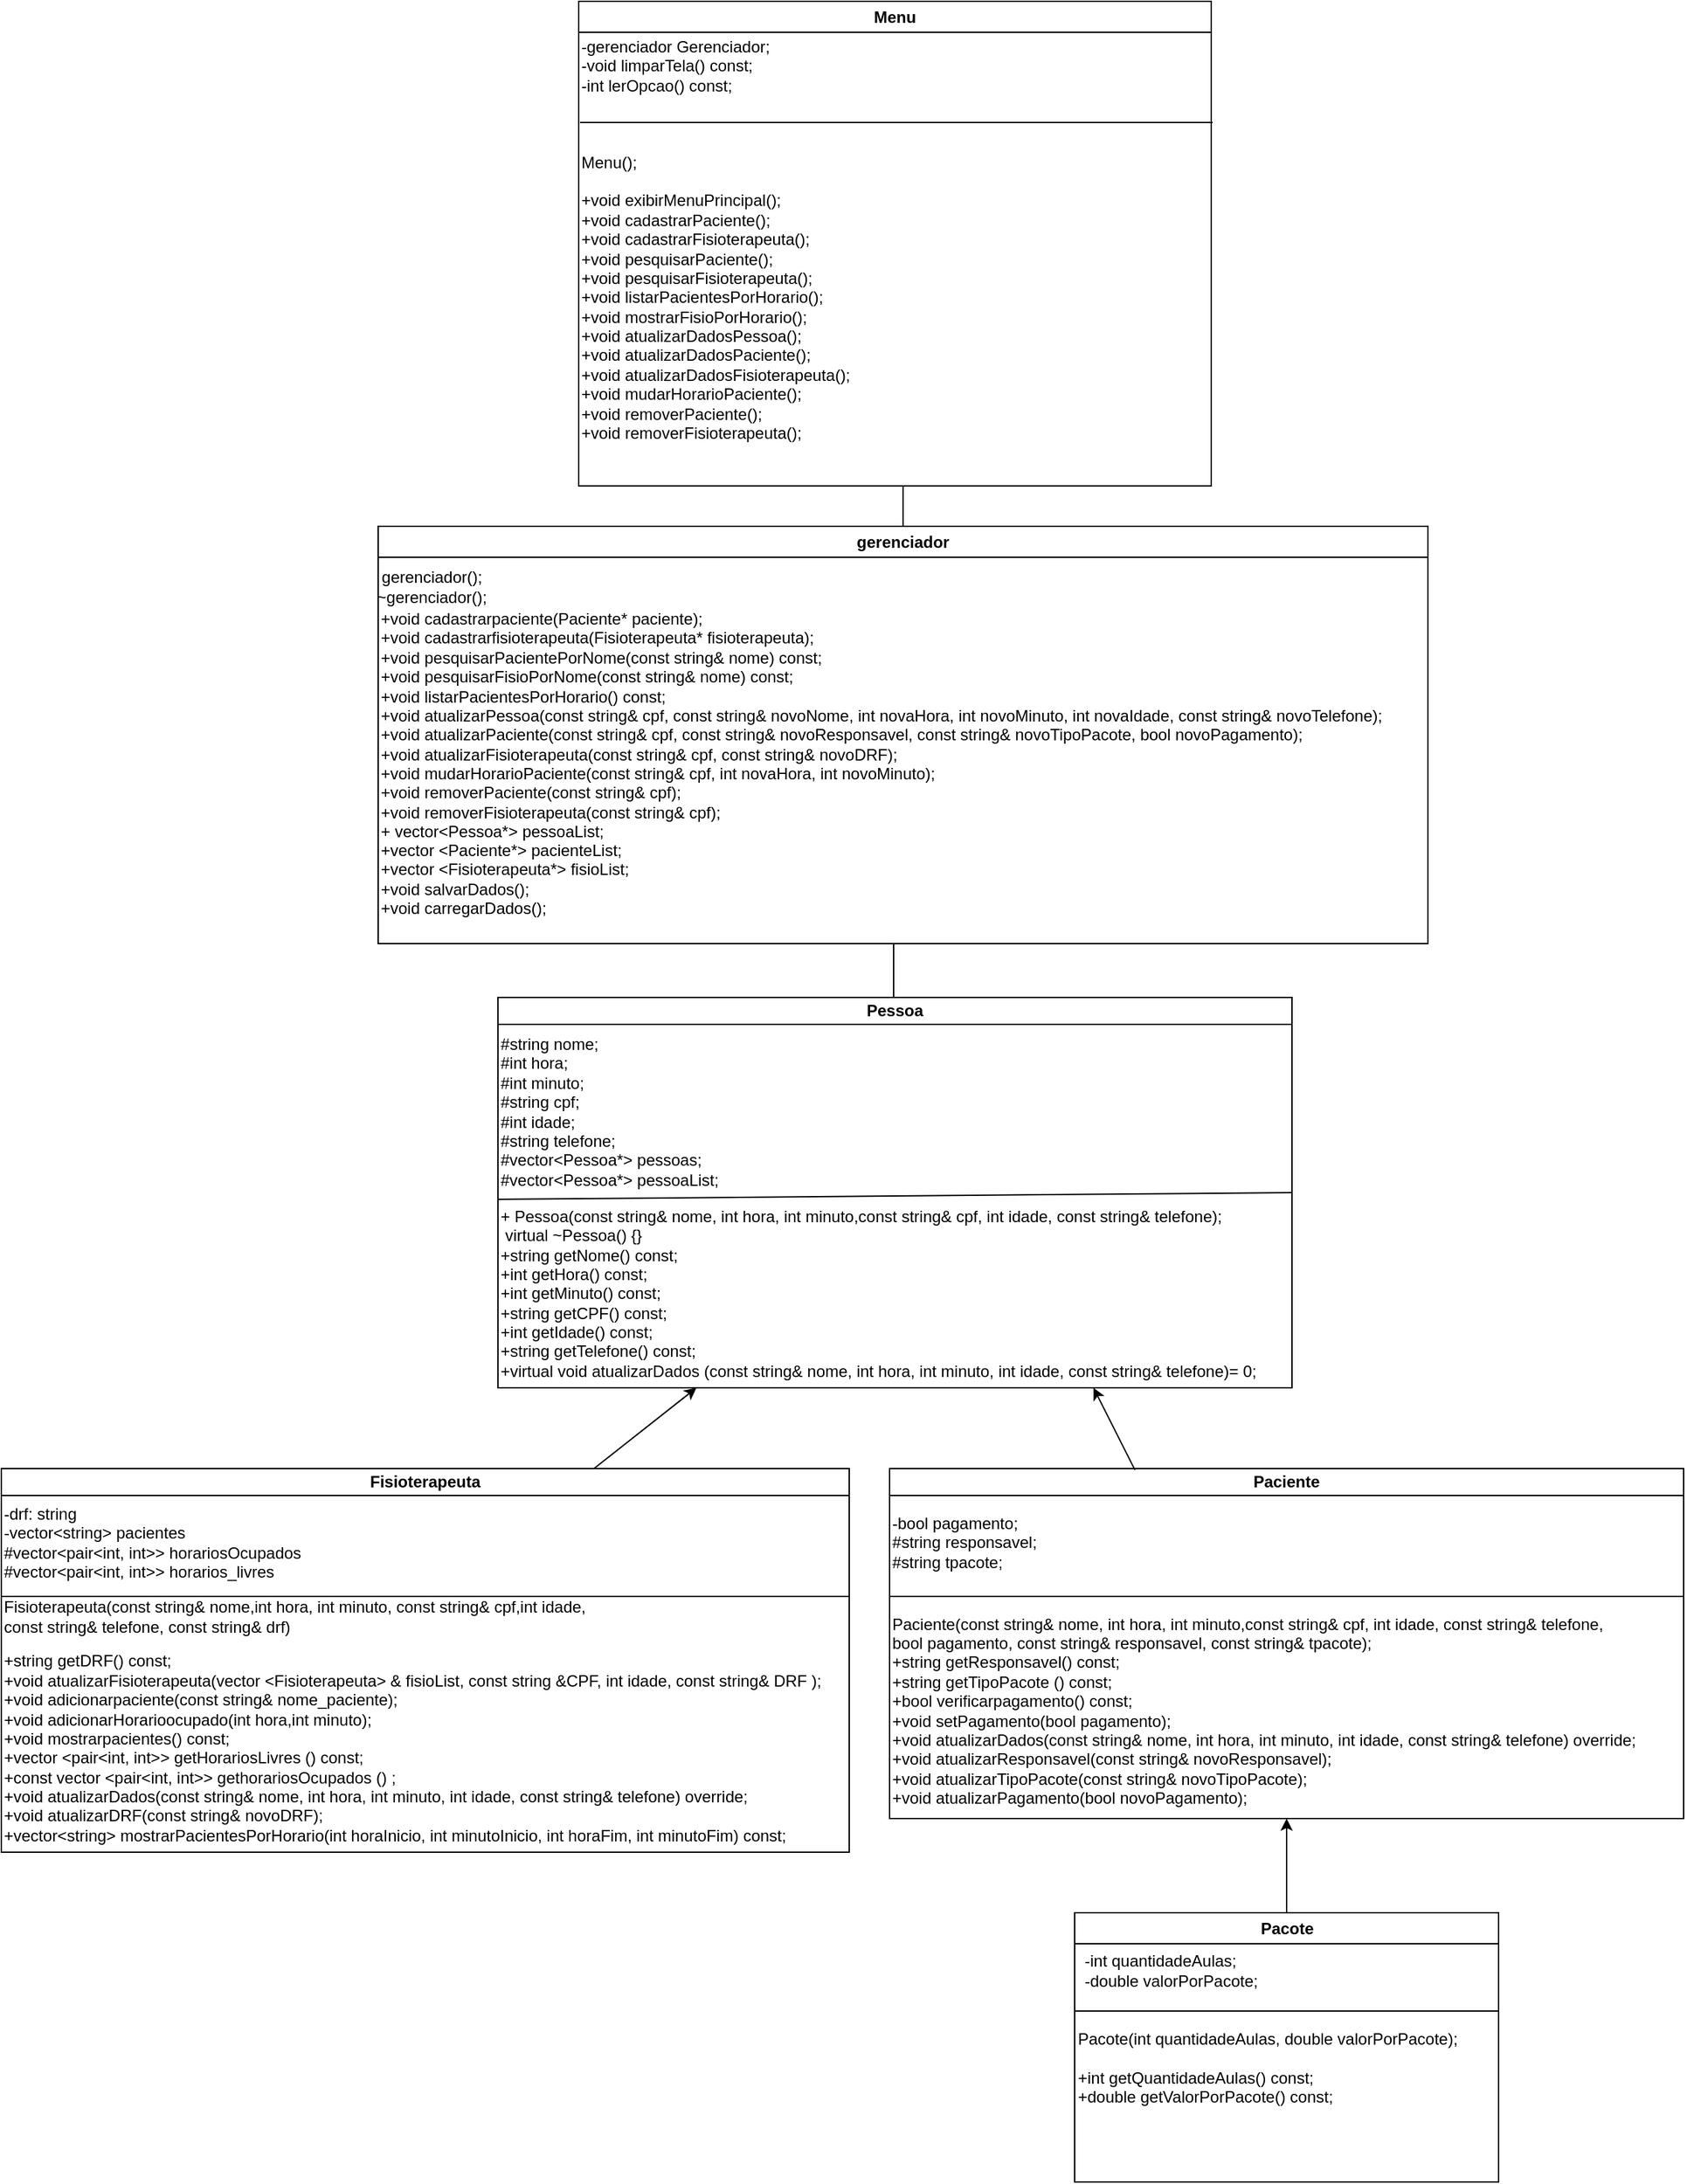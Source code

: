 <mxfile version="24.7.10">
  <diagram name="Página-1" id="O_KCxSnMXbxwiuxBqIPB">
    <mxGraphModel grid="1" page="1" gridSize="10" guides="1" tooltips="1" connect="1" arrows="1" fold="1" pageScale="1" pageWidth="827" pageHeight="1169" math="0" shadow="0">
      <root>
        <mxCell id="0" />
        <mxCell id="1" parent="0" />
        <mxCell id="G3m4osRAae25aZZDrZEH-3" value="Pessoa" style="swimlane;whiteSpace=wrap;html=1;startSize=20;" vertex="1" parent="1">
          <mxGeometry x="119" y="550" width="590" height="290" as="geometry" />
        </mxCell>
        <mxCell id="G3m4osRAae25aZZDrZEH-6" value="&lt;div style=&quot;&quot;&gt;&lt;span style=&quot;background-color: initial;&quot;&gt;#&lt;/span&gt;&lt;span style=&quot;background-color: initial;&quot;&gt;string nome;&lt;/span&gt;&lt;/div&gt;&lt;div style=&quot;&quot;&gt;#int hora;&lt;/div&gt;&lt;div style=&quot;&quot;&gt;#int minuto;&lt;/div&gt;&lt;div style=&quot;&quot;&gt;#string cpf;&lt;/div&gt;&lt;div style=&quot;&quot;&gt;#int idade;&lt;/div&gt;&lt;div style=&quot;&quot;&gt;#string telefone;&lt;/div&gt;&lt;div style=&quot;&quot;&gt;#vector&amp;lt;Pessoa*&amp;gt; pessoas;&lt;/div&gt;&lt;div style=&quot;&quot;&gt;#vector&amp;lt;Pessoa*&amp;gt; pessoaList;&lt;/div&gt;" style="text;html=1;align=left;verticalAlign=middle;resizable=0;points=[];autosize=1;strokeColor=none;fillColor=none;" vertex="1" parent="G3m4osRAae25aZZDrZEH-3">
          <mxGeometry y="20" width="190" height="130" as="geometry" />
        </mxCell>
        <mxCell id="G3m4osRAae25aZZDrZEH-7" value="" style="endArrow=none;html=1;rounded=0;entryX=1;entryY=0.5;entryDx=0;entryDy=0;" edge="1" parent="G3m4osRAae25aZZDrZEH-3" target="G3m4osRAae25aZZDrZEH-3">
          <mxGeometry width="50" height="50" relative="1" as="geometry">
            <mxPoint y="150" as="sourcePoint" />
            <mxPoint x="200" y="150" as="targetPoint" />
          </mxGeometry>
        </mxCell>
        <mxCell id="G3m4osRAae25aZZDrZEH-8" value="+&lt;span style=&quot;background-color: initial;&quot;&gt;&amp;nbsp;Pessoa(const string&amp;amp; nome, int hora, int minuto,const string&amp;amp; cpf, int idade, const string&amp;amp; telefone);&lt;/span&gt;&lt;div&gt;&amp;nbsp;virtual ~Pessoa() {}&amp;nbsp;&lt;/div&gt;&lt;div&gt;+string getNome() const;&lt;/div&gt;&lt;div&gt;+int getHora() const;&lt;/div&gt;&lt;div&gt;+int getMinuto() const;&lt;/div&gt;&lt;div&gt;+string getCPF() const;&lt;/div&gt;&lt;div&gt;+int getIdade() const;&lt;/div&gt;&lt;div&gt;+string getTelefone() const;&lt;/div&gt;&lt;div&gt;&lt;span style=&quot;background-color: initial;&quot;&gt;+virtual void atualizarDados (const string&amp;amp; nome, int hora, int minuto, int idade, const string&amp;amp; telefone)= 0;&lt;/span&gt;&lt;/div&gt;" style="text;html=1;align=left;verticalAlign=middle;resizable=0;points=[];autosize=1;strokeColor=none;fillColor=none;" vertex="1" parent="G3m4osRAae25aZZDrZEH-3">
          <mxGeometry y="150" width="590" height="140" as="geometry" />
        </mxCell>
        <mxCell id="G3m4osRAae25aZZDrZEH-9" value="Fisioterapeuta" style="swimlane;whiteSpace=wrap;html=1;startSize=20;" vertex="1" parent="1">
          <mxGeometry x="-250" y="900" width="630" height="285" as="geometry" />
        </mxCell>
        <mxCell id="G3m4osRAae25aZZDrZEH-11" value="" style="endArrow=none;html=1;rounded=0;" edge="1" parent="G3m4osRAae25aZZDrZEH-9">
          <mxGeometry width="50" height="50" relative="1" as="geometry">
            <mxPoint y="95" as="sourcePoint" />
            <mxPoint x="630" y="95" as="targetPoint" />
          </mxGeometry>
        </mxCell>
        <mxCell id="htdBT8kQhpIJqPni-b6F-2" value="-drf: string&lt;div style=&quot;&quot;&gt;-vector&amp;lt;string&amp;gt; pacientes&lt;/div&gt;&lt;div style=&quot;&quot;&gt;&lt;span style=&quot;background-color: initial;&quot;&gt;#vector&amp;lt;pair&amp;lt;int, int&amp;gt;&amp;gt; horariosOcupados&lt;/span&gt;&lt;br&gt;&lt;/div&gt;&lt;div style=&quot;&quot;&gt;&lt;span style=&quot;background-color: initial;&quot;&gt;#vector&amp;lt;pair&amp;lt;int, int&amp;gt;&amp;gt; horarios_livres&lt;/span&gt;&lt;/div&gt;" style="text;html=1;align=left;verticalAlign=middle;resizable=0;points=[];autosize=1;strokeColor=none;fillColor=none;" vertex="1" parent="G3m4osRAae25aZZDrZEH-9">
          <mxGeometry y="20" width="240" height="70" as="geometry" />
        </mxCell>
        <mxCell id="htdBT8kQhpIJqPni-b6F-1" value="&lt;div style=&quot;&quot;&gt;&lt;span style=&quot;background-color: initial;&quot;&gt;Fisioterapeuta(const string&amp;amp; nome,&lt;/span&gt;&lt;span style=&quot;background-color: initial;&quot;&gt;int hora,&amp;nbsp;&lt;/span&gt;&lt;span style=&quot;background-color: initial;&quot;&gt;int minuto,&amp;nbsp;&lt;/span&gt;&lt;span style=&quot;background-color: initial;&quot;&gt;const string&amp;amp; cpf,&lt;/span&gt;&lt;span style=&quot;background-color: initial;&quot;&gt;int idade,&amp;nbsp;&lt;/span&gt;&lt;/div&gt;&lt;div style=&quot;&quot;&gt;&lt;span style=&quot;background-color: initial;&quot;&gt;const string&amp;amp; telefone,&amp;nbsp;&lt;/span&gt;&lt;span style=&quot;background-color: initial;&quot;&gt;const string&amp;amp; drf)&lt;/span&gt;&lt;/div&gt;" style="text;html=1;align=left;verticalAlign=middle;resizable=0;points=[];autosize=1;strokeColor=none;fillColor=none;" vertex="1" parent="G3m4osRAae25aZZDrZEH-9">
          <mxGeometry y="90" width="460" height="40" as="geometry" />
        </mxCell>
        <mxCell id="htdBT8kQhpIJqPni-b6F-4" value="&lt;div&gt;+&lt;span style=&quot;background-color: initial;&quot;&gt;string getDRF() const;&lt;/span&gt;&lt;/div&gt;&lt;div&gt;+void atualizarFisioterapeuta(vector &amp;lt;Fisioterapeuta&amp;gt; &amp;amp; fisioList, const string &amp;amp;CPF, int idade, const string&amp;amp; DRF );&lt;/div&gt;&lt;div&gt;+void adicionarpaciente(const string&amp;amp; nome_paciente);&lt;/div&gt;&lt;div&gt;+void adicionarHorarioocupado(int hora,int minuto);&lt;/div&gt;&lt;div&gt;+void mostrarpacientes() const;&lt;/div&gt;&lt;div&gt;+vector &amp;lt;pair&amp;lt;int, int&amp;gt;&amp;gt; getHorariosLivres () const;&lt;/div&gt;&lt;div&gt;&lt;div&gt;+&lt;span style=&quot;background-color: initial;&quot;&gt;const&amp;nbsp;&lt;/span&gt;&lt;span style=&quot;background-color: initial;&quot;&gt;vector &amp;lt;pair&amp;lt;int, int&amp;gt;&amp;gt; gethorariosOcupados () ;&lt;/span&gt;&lt;/div&gt;&lt;/div&gt;&lt;div&gt;&lt;span style=&quot;background-color: initial;&quot;&gt;+void atualizarDados(const string&amp;amp; nome, int hora, int minuto, int idade, const string&amp;amp; telefone) override;&lt;/span&gt;&lt;br&gt;&lt;/div&gt;&lt;div&gt;+void atualizarDRF(const string&amp;amp; novoDRF);&lt;/div&gt;&lt;div&gt;+vector&amp;lt;string&amp;gt; mostrarPacientesPorHorario(int horaInicio, int minutoInicio, int horaFim, int minutoFim) const;&lt;/div&gt;&lt;div&gt;&lt;br&gt;&lt;/div&gt;" style="text;html=1;align=left;verticalAlign=middle;resizable=0;points=[];autosize=1;strokeColor=none;fillColor=none;" vertex="1" parent="G3m4osRAae25aZZDrZEH-9">
          <mxGeometry y="130" width="630" height="170" as="geometry" />
        </mxCell>
        <mxCell id="G3m4osRAae25aZZDrZEH-13" value="&lt;font style=&quot;vertical-align: inherit;&quot;&gt;&lt;font style=&quot;vertical-align: inherit;&quot;&gt;Pacote&lt;/font&gt;&lt;/font&gt;" style="swimlane;whiteSpace=wrap;html=1;" vertex="1" parent="1">
          <mxGeometry x="547.5" y="1230" width="315" height="200" as="geometry" />
        </mxCell>
        <mxCell id="mawIJAWK86mIXiaCxJ28-10" value="-&lt;span style=&quot;background-color: initial;&quot;&gt;int quantidadeAulas;&lt;/span&gt;&lt;div&gt;-double valorPorPacote;&lt;/div&gt;" style="text;html=1;align=left;verticalAlign=middle;resizable=0;points=[];autosize=1;strokeColor=none;fillColor=none;" vertex="1" parent="G3m4osRAae25aZZDrZEH-13">
          <mxGeometry x="5" y="23" width="150" height="40" as="geometry" />
        </mxCell>
        <mxCell id="mawIJAWK86mIXiaCxJ28-11" value="" style="endArrow=none;html=1;rounded=0;" edge="1" parent="G3m4osRAae25aZZDrZEH-13">
          <mxGeometry width="50" height="50" relative="1" as="geometry">
            <mxPoint y="73" as="sourcePoint" />
            <mxPoint x="315" y="73" as="targetPoint" />
          </mxGeometry>
        </mxCell>
        <mxCell id="mawIJAWK86mIXiaCxJ28-12" value="&lt;span style=&quot;background-color: initial;&quot;&gt;Pacote(int quantidadeAulas, double valorPorPacote);&lt;/span&gt;&lt;div&gt;&lt;br&gt;&lt;/div&gt;&lt;div&gt;+int getQuantidadeAulas() const;&lt;/div&gt;&lt;div&gt;+double getValorPorPacote() const;&lt;/div&gt;" style="text;html=1;align=left;verticalAlign=middle;resizable=0;points=[];autosize=1;strokeColor=none;fillColor=none;" vertex="1" parent="G3m4osRAae25aZZDrZEH-13">
          <mxGeometry y="80" width="310" height="70" as="geometry" />
        </mxCell>
        <mxCell id="G3m4osRAae25aZZDrZEH-14" value="Paciente" style="swimlane;whiteSpace=wrap;html=1;startSize=20;" vertex="1" parent="1">
          <mxGeometry x="410" y="900" width="590" height="260" as="geometry" />
        </mxCell>
        <mxCell id="G3m4osRAae25aZZDrZEH-15" value="" style="endArrow=none;html=1;rounded=0;" edge="1" parent="G3m4osRAae25aZZDrZEH-14">
          <mxGeometry width="50" height="50" relative="1" as="geometry">
            <mxPoint y="95" as="sourcePoint" />
            <mxPoint x="590" y="95" as="targetPoint" />
          </mxGeometry>
        </mxCell>
        <mxCell id="sKz8r6Hxp1ZSa1gsHCwT-9" value="-bool pagamento;&lt;div&gt;#&lt;span style=&quot;background-color: initial;&quot;&gt;string responsavel;&lt;/span&gt;&lt;/div&gt;&lt;div&gt;#string tpacote;&lt;/div&gt;" style="text;html=1;align=left;verticalAlign=middle;resizable=0;points=[];autosize=1;strokeColor=none;fillColor=none;" vertex="1" parent="G3m4osRAae25aZZDrZEH-14">
          <mxGeometry y="25" width="130" height="60" as="geometry" />
        </mxCell>
        <mxCell id="sKz8r6Hxp1ZSa1gsHCwT-10" value="&lt;div&gt;Paciente(const string&amp;amp; nome, int hora, int minuto,&lt;span style=&quot;background-color: initial;&quot;&gt;const string&amp;amp; cpf, int idade, const string&amp;amp; telefone,&amp;nbsp;&lt;/span&gt;&lt;/div&gt;&lt;div&gt;&lt;span style=&quot;background-color: initial;&quot;&gt;bool pagamento, const string&amp;amp; responsavel,&amp;nbsp;&lt;/span&gt;&lt;span style=&quot;background-color: initial;&quot;&gt;const string&amp;amp; tpacote);&lt;/span&gt;&lt;/div&gt;&lt;div&gt;+string getResponsavel() const;&lt;/div&gt;&lt;div&gt;+string getTipoPacote () const;&lt;/div&gt;&lt;div&gt;+bool verificarpagamento() const;&lt;/div&gt;&lt;div&gt;+void setPagamento(bool pagamento);&lt;/div&gt;&lt;div&gt;+void atualizarDados(const string&amp;amp; nome, int hora, int minuto, int idade, const string&amp;amp; telefone) override;&lt;/div&gt;&lt;div&gt;+void atualizarResponsavel(const string&amp;amp; novoResponsavel);&lt;/div&gt;&lt;div&gt;+void atualizarTipoPacote(const string&amp;amp; novoTipoPacote);&lt;/div&gt;&lt;div&gt;+void atualizarPagamento(bool novoPagamento);&lt;/div&gt;" style="text;html=1;align=left;verticalAlign=middle;resizable=0;points=[];autosize=1;strokeColor=none;fillColor=none;" vertex="1" parent="G3m4osRAae25aZZDrZEH-14">
          <mxGeometry y="100" width="580" height="160" as="geometry" />
        </mxCell>
        <mxCell id="G3m4osRAae25aZZDrZEH-16" value="gerenciador" style="swimlane;whiteSpace=wrap;html=1;" vertex="1" parent="1">
          <mxGeometry x="30" y="200" width="780" height="310" as="geometry" />
        </mxCell>
        <mxCell id="sKz8r6Hxp1ZSa1gsHCwT-3" value="+ vector&amp;lt;Pessoa*&amp;gt; pessoaList;&lt;div&gt;&lt;span style=&quot;background-color: initial;&quot;&gt;+vector &amp;lt;Paciente*&amp;gt; pacienteList;&lt;/span&gt;&lt;/div&gt;&lt;div&gt;+vector &amp;lt;Fisioterapeuta*&amp;gt; fisioList;&lt;/div&gt;&lt;div&gt;+void salvarDados();&lt;/div&gt;&lt;div&gt;+void carregarDados();&lt;/div&gt;" style="text;html=1;align=left;verticalAlign=middle;resizable=0;points=[];autosize=1;strokeColor=none;fillColor=none;" vertex="1" parent="G3m4osRAae25aZZDrZEH-16">
          <mxGeometry y="210" width="210" height="90" as="geometry" />
        </mxCell>
        <mxCell id="sKz8r6Hxp1ZSa1gsHCwT-5" value="&lt;div&gt;+void cadastrarpaciente(Paciente* paciente);&lt;/div&gt;&lt;div&gt;+void cadastrarfisioterapeuta(Fisioterapeuta* fisioterapeuta);&lt;/div&gt;&lt;span style=&quot;background-color: initial;&quot;&gt;+void pesquisarPacientePorNome(const string&amp;amp; nome) const;&lt;/span&gt;&lt;br&gt;&lt;span style=&quot;background-color: initial;&quot;&gt;+void pesquisarFisioPorNome(const string&amp;amp; nome) const;&lt;/span&gt;&lt;br&gt;&lt;span style=&quot;background-color: initial;&quot;&gt;+void listarPacientesPorHorario() const;&lt;/span&gt;&lt;br&gt;&lt;span style=&quot;background-color: initial;&quot;&gt;+void atualizarPessoa(const string&amp;amp; cpf, const string&amp;amp; novoNome, int novaHora, int novoMinuto, int novaIdade, const string&amp;amp; novoTelefone);&lt;/span&gt;&lt;br&gt;&lt;span style=&quot;background-color: initial;&quot;&gt;+void atualizarPaciente(const string&amp;amp; cpf, const string&amp;amp; novoResponsavel, const string&amp;amp; novoTipoPacote, bool novoPagamento);&lt;/span&gt;&lt;br&gt;&lt;span style=&quot;background-color: initial;&quot;&gt;+void atualizarFisioterapeuta(const string&amp;amp; cpf, const string&amp;amp; novoDRF);&lt;/span&gt;&lt;br&gt;&lt;span style=&quot;background-color: initial;&quot;&gt;+void mudarHorarioPaciente(const string&amp;amp; cpf, int novaHora, int novoMinuto);&lt;/span&gt;&lt;br&gt;&lt;span style=&quot;background-color: initial;&quot;&gt;+void removerPaciente(const string&amp;amp; cpf);&lt;/span&gt;&lt;br&gt;&lt;span style=&quot;background-color: initial;&quot;&gt;+void removerFisioterapeuta(const string&amp;amp; cpf);&lt;/span&gt;&lt;div&gt;&lt;br&gt;&lt;div&gt;&lt;br&gt;&lt;/div&gt;&lt;/div&gt;" style="text;html=1;align=left;verticalAlign=middle;resizable=0;points=[];autosize=1;strokeColor=none;fillColor=none;" vertex="1" parent="G3m4osRAae25aZZDrZEH-16">
          <mxGeometry y="55" width="770" height="200" as="geometry" />
        </mxCell>
        <mxCell id="sKz8r6Hxp1ZSa1gsHCwT-6" value="gerenciador();&lt;br/&gt;    ~gerenciador();" style="text;html=1;align=center;verticalAlign=middle;whiteSpace=wrap;rounded=0;" vertex="1" parent="G3m4osRAae25aZZDrZEH-16">
          <mxGeometry x="10" y="30" width="60" height="30" as="geometry" />
        </mxCell>
        <mxCell id="mawIJAWK86mIXiaCxJ28-9" value="" style="endArrow=none;html=1;rounded=0;exitX=0.5;exitY=0;exitDx=0;exitDy=0;" edge="1" parent="G3m4osRAae25aZZDrZEH-16" source="G3m4osRAae25aZZDrZEH-16">
          <mxGeometry width="50" height="50" relative="1" as="geometry">
            <mxPoint x="340" y="20" as="sourcePoint" />
            <mxPoint x="390" y="-30" as="targetPoint" />
          </mxGeometry>
        </mxCell>
        <mxCell id="G3m4osRAae25aZZDrZEH-18" value="" style="endArrow=classic;html=1;rounded=0;exitX=0.699;exitY=0;exitDx=0;exitDy=0;exitPerimeter=0;entryX=0.25;entryY=1;entryDx=0;entryDy=0;" edge="1" parent="1" source="G3m4osRAae25aZZDrZEH-9" target="G3m4osRAae25aZZDrZEH-3">
          <mxGeometry width="50" height="50" relative="1" as="geometry">
            <mxPoint x="250" y="600" as="sourcePoint" />
            <mxPoint x="310" y="550" as="targetPoint" />
          </mxGeometry>
        </mxCell>
        <mxCell id="G3m4osRAae25aZZDrZEH-21" value="" style="endArrow=classic;html=1;rounded=0;exitX=0.309;exitY=0.004;exitDx=0;exitDy=0;exitPerimeter=0;entryX=0.75;entryY=1;entryDx=0;entryDy=0;" edge="1" parent="1" source="G3m4osRAae25aZZDrZEH-14" target="G3m4osRAae25aZZDrZEH-3">
          <mxGeometry width="50" height="50" relative="1" as="geometry">
            <mxPoint x="340" y="640" as="sourcePoint" />
            <mxPoint x="540" y="550" as="targetPoint" />
          </mxGeometry>
        </mxCell>
        <mxCell id="G3m4osRAae25aZZDrZEH-22" value="" style="endArrow=classic;html=1;rounded=0;exitX=0.5;exitY=0;exitDx=0;exitDy=0;entryX=0.5;entryY=1;entryDx=0;entryDy=0;" edge="1" parent="1" source="G3m4osRAae25aZZDrZEH-13" target="G3m4osRAae25aZZDrZEH-14">
          <mxGeometry width="50" height="50" relative="1" as="geometry">
            <mxPoint x="470" y="960" as="sourcePoint" />
            <mxPoint x="520" y="910" as="targetPoint" />
          </mxGeometry>
        </mxCell>
        <mxCell id="mawIJAWK86mIXiaCxJ28-2" value="Menu" style="swimlane;whiteSpace=wrap;html=1;" vertex="1" parent="1">
          <mxGeometry x="179" y="-190" width="470" height="360" as="geometry" />
        </mxCell>
        <mxCell id="mawIJAWK86mIXiaCxJ28-3" value="" style="endArrow=none;html=1;rounded=0;" edge="1" parent="mawIJAWK86mIXiaCxJ28-2">
          <mxGeometry width="50" height="50" relative="1" as="geometry">
            <mxPoint x="1" y="90" as="sourcePoint" />
            <mxPoint x="471" y="90" as="targetPoint" />
          </mxGeometry>
        </mxCell>
        <mxCell id="mawIJAWK86mIXiaCxJ28-4" value="&lt;div&gt;-gerenciador Gerenciador;&lt;/div&gt;&lt;div&gt;&lt;span style=&quot;background-color: initial;&quot;&gt;-void limparTela() const;&lt;/span&gt;&lt;/div&gt;&lt;div&gt;&lt;span style=&quot;background-color: initial;&quot;&gt;-int lerOpcao() const;&lt;/span&gt;&lt;/div&gt;&lt;div&gt;&lt;br&gt;&lt;/div&gt;" style="text;html=1;align=left;verticalAlign=middle;resizable=0;points=[];autosize=1;strokeColor=none;fillColor=none;" vertex="1" parent="mawIJAWK86mIXiaCxJ28-2">
          <mxGeometry y="20" width="160" height="70" as="geometry" />
        </mxCell>
        <mxCell id="mawIJAWK86mIXiaCxJ28-8" value="&lt;div&gt;Menu();&lt;/div&gt;&lt;div&gt;&lt;br&gt;&lt;/div&gt;&lt;div&gt;+void exibirMenuPrincipal();&lt;/div&gt;&lt;div&gt;+void cadastrarPaciente();&lt;/div&gt;&lt;div&gt;+void cadastrarFisioterapeuta();&lt;/div&gt;&lt;div&gt;+void pesquisarPaciente();&lt;/div&gt;&lt;div&gt;+void pesquisarFisioterapeuta();&lt;/div&gt;&lt;div&gt;+void listarPacientesPorHorario();&lt;/div&gt;&lt;div&gt;+void mostrarFisioPorHorario();&lt;/div&gt;&lt;div&gt;+void atualizarDadosPessoa();&lt;/div&gt;&lt;div&gt;+void atualizarDadosPaciente();&lt;/div&gt;&lt;div&gt;+void atualizarDadosFisioterapeuta();&lt;/div&gt;&lt;div&gt;+void mudarHorarioPaciente();&lt;/div&gt;&lt;div&gt;+void removerPaciente();&lt;/div&gt;&lt;div&gt;+void removerFisioterapeuta();&lt;/div&gt;" style="text;html=1;align=left;verticalAlign=middle;resizable=0;points=[];autosize=1;strokeColor=none;fillColor=none;" vertex="1" parent="mawIJAWK86mIXiaCxJ28-2">
          <mxGeometry y="105" width="220" height="230" as="geometry" />
        </mxCell>
        <mxCell id="mawIJAWK86mIXiaCxJ28-1" value="" style="endArrow=none;html=1;rounded=0;" edge="1" parent="1">
          <mxGeometry width="50" height="50" relative="1" as="geometry">
            <mxPoint x="413" y="550" as="sourcePoint" />
            <mxPoint x="413" y="510" as="targetPoint" />
          </mxGeometry>
        </mxCell>
      </root>
    </mxGraphModel>
  </diagram>
</mxfile>
